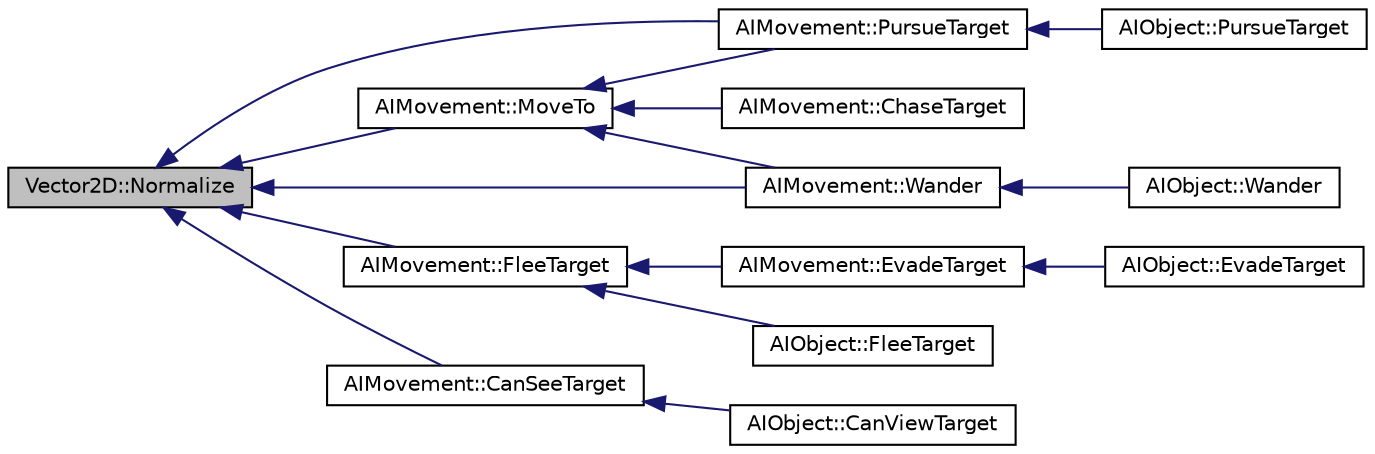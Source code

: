 digraph "Vector2D::Normalize"
{
  edge [fontname="Helvetica",fontsize="10",labelfontname="Helvetica",labelfontsize="10"];
  node [fontname="Helvetica",fontsize="10",shape=record];
  rankdir="LR";
  Node1 [label="Vector2D::Normalize",height=0.2,width=0.4,color="black", fillcolor="grey75", style="filled" fontcolor="black"];
  Node1 -> Node2 [dir="back",color="midnightblue",fontsize="10",style="solid",fontname="Helvetica"];
  Node2 [label="AIMovement::MoveTo",height=0.2,width=0.4,color="black", fillcolor="white", style="filled",URL="$class_a_i_movement.html#a178d27310c51b0b80d73a1aff4f37c09",tooltip="Given the current position and a target, moves the AI object towards the target. "];
  Node2 -> Node3 [dir="back",color="midnightblue",fontsize="10",style="solid",fontname="Helvetica"];
  Node3 [label="AIMovement::ChaseTarget",height=0.2,width=0.4,color="black", fillcolor="white", style="filled",URL="$class_a_i_movement.html#ab81831083fa4c26e1b9d7292cec27501",tooltip="Chases the target. "];
  Node2 -> Node4 [dir="back",color="midnightblue",fontsize="10",style="solid",fontname="Helvetica"];
  Node4 [label="AIMovement::PursueTarget",height=0.2,width=0.4,color="black", fillcolor="white", style="filled",URL="$class_a_i_movement.html#a76d2f32d71d5d10cba440b26d90fe190",tooltip="Pursues the target by using the targets velocity to predict where the target will be..."];
  Node4 -> Node5 [dir="back",color="midnightblue",fontsize="10",style="solid",fontname="Helvetica"];
  Node5 [label="AIObject::PursueTarget",height=0.2,width=0.4,color="black", fillcolor="white", style="filled",URL="$class_a_i_object.html#a2bb42bf775a1cab13c0c83662f0ede3f",tooltip="Pursues the target. "];
  Node2 -> Node6 [dir="back",color="midnightblue",fontsize="10",style="solid",fontname="Helvetica"];
  Node6 [label="AIMovement::Wander",height=0.2,width=0.4,color="black", fillcolor="white", style="filled",URL="$class_a_i_movement.html#a098fb9b86d9ccbb117b39d8b3796f625",tooltip="Moves the AI object making them appear to be wandering around randomly. "];
  Node6 -> Node7 [dir="back",color="midnightblue",fontsize="10",style="solid",fontname="Helvetica"];
  Node7 [label="AIObject::Wander",height=0.2,width=0.4,color="black", fillcolor="white", style="filled",URL="$class_a_i_object.html#aaf17a67b5ce98c0aadc71cbd13604d2f",tooltip="Wanders around randomly. "];
  Node1 -> Node4 [dir="back",color="midnightblue",fontsize="10",style="solid",fontname="Helvetica"];
  Node1 -> Node8 [dir="back",color="midnightblue",fontsize="10",style="solid",fontname="Helvetica"];
  Node8 [label="AIMovement::FleeTarget",height=0.2,width=0.4,color="black", fillcolor="white", style="filled",URL="$class_a_i_movement.html#adabd7d07ccaf2b510326c9863f533fa4",tooltip="Flees from the target if they come within the panic distance. "];
  Node8 -> Node9 [dir="back",color="midnightblue",fontsize="10",style="solid",fontname="Helvetica"];
  Node9 [label="AIMovement::EvadeTarget",height=0.2,width=0.4,color="black", fillcolor="white", style="filled",URL="$class_a_i_movement.html#a697d2a74b401a76f6478660af0105d6a",tooltip="Evades the target. "];
  Node9 -> Node10 [dir="back",color="midnightblue",fontsize="10",style="solid",fontname="Helvetica"];
  Node10 [label="AIObject::EvadeTarget",height=0.2,width=0.4,color="black", fillcolor="white", style="filled",URL="$class_a_i_object.html#a207998dc0c9e2d559629383971c7896f",tooltip="Evades the target. "];
  Node8 -> Node11 [dir="back",color="midnightblue",fontsize="10",style="solid",fontname="Helvetica"];
  Node11 [label="AIObject::FleeTarget",height=0.2,width=0.4,color="black", fillcolor="white", style="filled",URL="$class_a_i_object.html#aaa042b2f5e4d25ee26610efcf891b147",tooltip="Flees the target. "];
  Node1 -> Node12 [dir="back",color="midnightblue",fontsize="10",style="solid",fontname="Helvetica"];
  Node12 [label="AIMovement::CanSeeTarget",height=0.2,width=0.4,color="black", fillcolor="white", style="filled",URL="$class_a_i_movement.html#aa1eefd3a25782d8dd274d895d953173c",tooltip="Determine if we can see target by using the direction they are currently facing to determine if the t..."];
  Node12 -> Node13 [dir="back",color="midnightblue",fontsize="10",style="solid",fontname="Helvetica"];
  Node13 [label="AIObject::CanViewTarget",height=0.2,width=0.4,color="black", fillcolor="white", style="filled",URL="$class_a_i_object.html#a013c18ee8d46a4cb090611322dfbfc60",tooltip="Determine if we can view target. "];
  Node1 -> Node6 [dir="back",color="midnightblue",fontsize="10",style="solid",fontname="Helvetica"];
}
